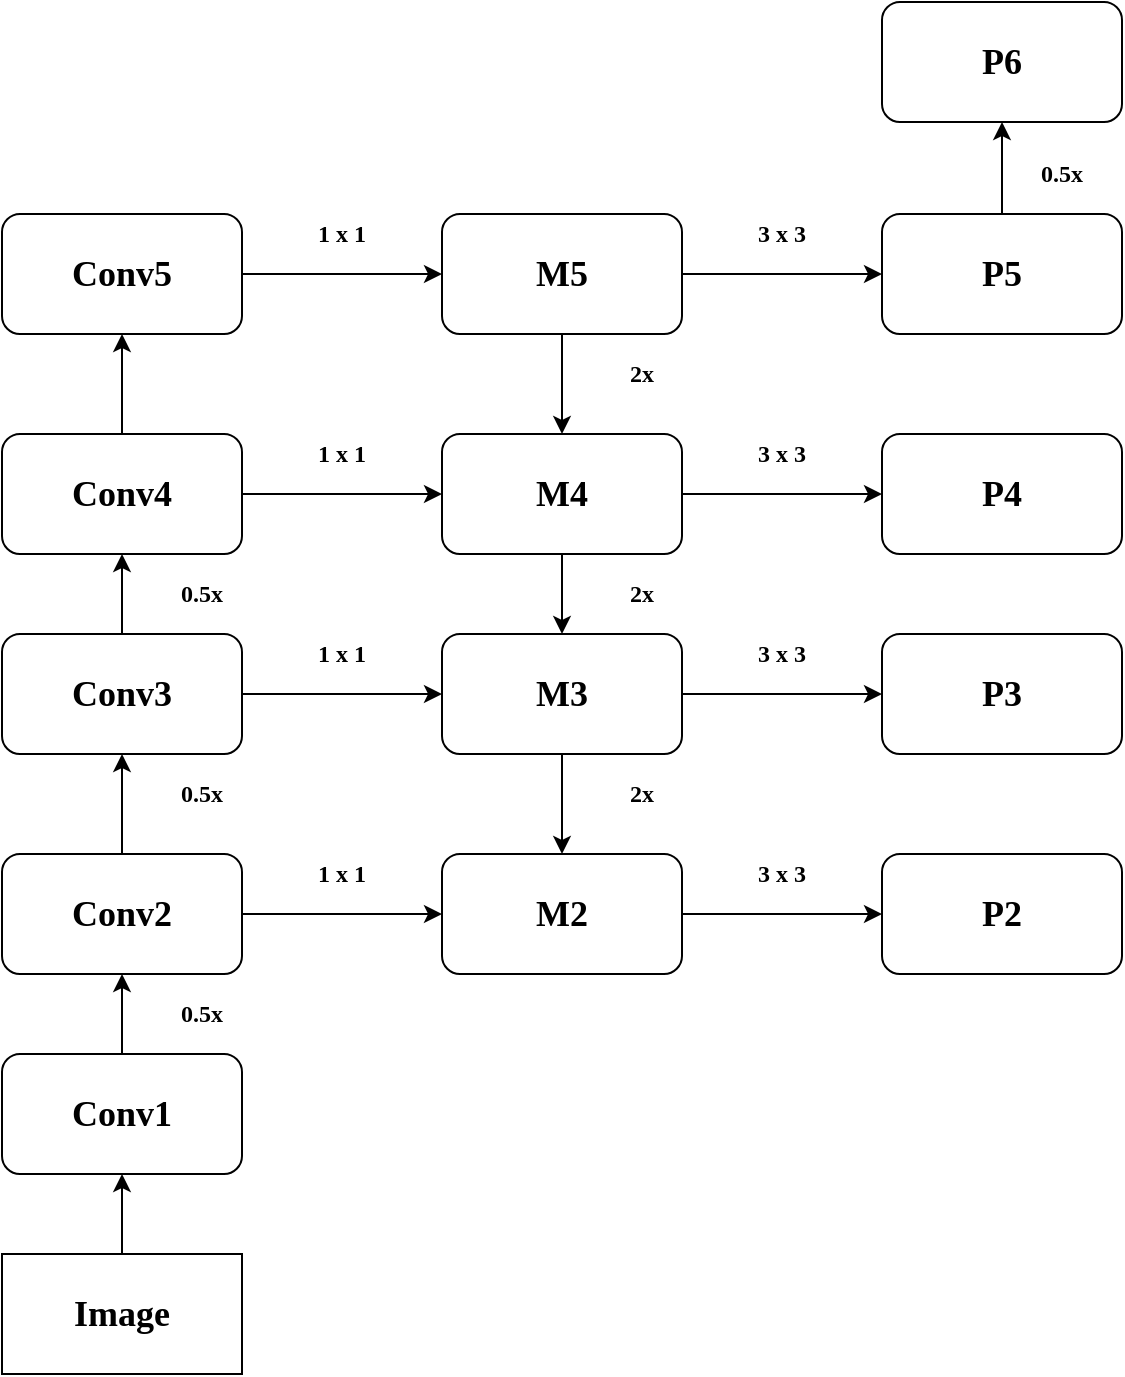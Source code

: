 <mxfile version="14.4.2" type="github"><diagram id="N99t5qi51Y7UDKqv-scR" name="Page-1"><mxGraphModel dx="1038" dy="623" grid="1" gridSize="10" guides="1" tooltips="1" connect="1" arrows="1" fold="1" page="1" pageScale="1" pageWidth="827" pageHeight="1169" math="0" shadow="0"><root><mxCell id="0"/><mxCell id="1" parent="0"/><mxCell id="VGCww8MXE74WikED9rln-1" value="&lt;h2&gt;&lt;b&gt;&lt;font face=&quot;Times New Roman&quot;&gt;Image&lt;/font&gt;&lt;/b&gt;&lt;/h2&gt;" style="rounded=0;whiteSpace=wrap;html=1;" parent="1" vertex="1"><mxGeometry x="130" y="630" width="120" height="60" as="geometry"/></mxCell><mxCell id="VGCww8MXE74WikED9rln-2" value="&lt;h2&gt;&lt;b&gt;&lt;font face=&quot;Times New Roman&quot;&gt;Conv1&lt;/font&gt;&lt;/b&gt;&lt;/h2&gt;" style="rounded=1;whiteSpace=wrap;html=1;" parent="1" vertex="1"><mxGeometry x="130" y="530" width="120" height="60" as="geometry"/></mxCell><mxCell id="VGCww8MXE74WikED9rln-3" value="" style="endArrow=classic;html=1;exitX=0.5;exitY=0;exitDx=0;exitDy=0;entryX=0.5;entryY=1;entryDx=0;entryDy=0;" parent="1" source="VGCww8MXE74WikED9rln-1" target="VGCww8MXE74WikED9rln-2" edge="1"><mxGeometry width="50" height="50" relative="1" as="geometry"><mxPoint x="380" y="570" as="sourcePoint"/><mxPoint x="430" y="520" as="targetPoint"/></mxGeometry></mxCell><mxCell id="VGCww8MXE74WikED9rln-4" value="&lt;h4&gt;&lt;font face=&quot;Times New Roman&quot;&gt;0.5x&lt;/font&gt;&lt;/h4&gt;" style="text;html=1;strokeColor=none;fillColor=none;align=center;verticalAlign=middle;whiteSpace=wrap;rounded=0;" parent="1" vertex="1"><mxGeometry x="210" y="290" width="40" height="20" as="geometry"/></mxCell><mxCell id="VGCww8MXE74WikED9rln-5" value="&lt;h2&gt;&lt;b&gt;&lt;font face=&quot;Times New Roman&quot;&gt;Conv2&lt;/font&gt;&lt;/b&gt;&lt;/h2&gt;" style="rounded=1;whiteSpace=wrap;html=1;" parent="1" vertex="1"><mxGeometry x="130" y="430" width="120" height="60" as="geometry"/></mxCell><mxCell id="VGCww8MXE74WikED9rln-6" value="&lt;h4&gt;&lt;font face=&quot;Times New Roman&quot;&gt;0.5x&lt;/font&gt;&lt;/h4&gt;" style="text;html=1;strokeColor=none;fillColor=none;align=center;verticalAlign=middle;whiteSpace=wrap;rounded=0;" parent="1" vertex="1"><mxGeometry x="210" y="500" width="40" height="20" as="geometry"/></mxCell><mxCell id="VGCww8MXE74WikED9rln-7" value="&lt;h2&gt;&lt;b&gt;&lt;font face=&quot;Times New Roman&quot;&gt;Conv3&lt;/font&gt;&lt;/b&gt;&lt;/h2&gt;" style="rounded=1;whiteSpace=wrap;html=1;" parent="1" vertex="1"><mxGeometry x="130" y="320" width="120" height="60" as="geometry"/></mxCell><mxCell id="VGCww8MXE74WikED9rln-8" value="&lt;h4&gt;&lt;font face=&quot;Times New Roman&quot;&gt;0.5x&lt;/font&gt;&lt;/h4&gt;" style="text;html=1;strokeColor=none;fillColor=none;align=center;verticalAlign=middle;whiteSpace=wrap;rounded=0;" parent="1" vertex="1"><mxGeometry x="210" y="390" width="40" height="20" as="geometry"/></mxCell><mxCell id="VGCww8MXE74WikED9rln-9" value="&lt;h2&gt;&lt;b&gt;&lt;font face=&quot;Times New Roman&quot;&gt;Conv4&lt;/font&gt;&lt;/b&gt;&lt;/h2&gt;" style="rounded=1;whiteSpace=wrap;html=1;" parent="1" vertex="1"><mxGeometry x="130" y="220" width="120" height="60" as="geometry"/></mxCell><mxCell id="VGCww8MXE74WikED9rln-11" value="" style="endArrow=classic;html=1;exitX=0.5;exitY=0;exitDx=0;exitDy=0;entryX=0.5;entryY=1;entryDx=0;entryDy=0;" parent="1" source="VGCww8MXE74WikED9rln-2" target="VGCww8MXE74WikED9rln-5" edge="1"><mxGeometry width="50" height="50" relative="1" as="geometry"><mxPoint x="390" y="450" as="sourcePoint"/><mxPoint x="440" y="400" as="targetPoint"/></mxGeometry></mxCell><mxCell id="VGCww8MXE74WikED9rln-12" value="" style="endArrow=classic;html=1;entryX=0.5;entryY=1;entryDx=0;entryDy=0;" parent="1" target="VGCww8MXE74WikED9rln-7" edge="1"><mxGeometry width="50" height="50" relative="1" as="geometry"><mxPoint x="190" y="430" as="sourcePoint"/><mxPoint x="200" y="500" as="targetPoint"/></mxGeometry></mxCell><mxCell id="VGCww8MXE74WikED9rln-13" value="" style="endArrow=classic;html=1;entryX=0.5;entryY=1;entryDx=0;entryDy=0;exitX=0.5;exitY=0;exitDx=0;exitDy=0;" parent="1" source="VGCww8MXE74WikED9rln-7" target="VGCww8MXE74WikED9rln-9" edge="1"><mxGeometry width="50" height="50" relative="1" as="geometry"><mxPoint x="200" y="440" as="sourcePoint"/><mxPoint x="200" y="390" as="targetPoint"/></mxGeometry></mxCell><mxCell id="VGCww8MXE74WikED9rln-14" value="&lt;h2&gt;&lt;b&gt;&lt;font face=&quot;Times New Roman&quot;&gt;Conv5&lt;/font&gt;&lt;/b&gt;&lt;/h2&gt;" style="rounded=1;whiteSpace=wrap;html=1;" parent="1" vertex="1"><mxGeometry x="130" y="110" width="120" height="60" as="geometry"/></mxCell><mxCell id="VGCww8MXE74WikED9rln-15" value="" style="endArrow=classic;html=1;exitX=0.5;exitY=0;exitDx=0;exitDy=0;entryX=0.5;entryY=1;entryDx=0;entryDy=0;" parent="1" source="VGCww8MXE74WikED9rln-9" target="VGCww8MXE74WikED9rln-14" edge="1"><mxGeometry width="50" height="50" relative="1" as="geometry"><mxPoint x="390" y="350" as="sourcePoint"/><mxPoint x="440" y="300" as="targetPoint"/></mxGeometry></mxCell><mxCell id="VGCww8MXE74WikED9rln-16" value="&lt;h4&gt;&lt;font face=&quot;Times New Roman&quot;&gt;2x&lt;/font&gt;&lt;/h4&gt;" style="text;html=1;strokeColor=none;fillColor=none;align=center;verticalAlign=middle;whiteSpace=wrap;rounded=0;" parent="1" vertex="1"><mxGeometry x="430" y="290" width="40" height="20" as="geometry"/></mxCell><mxCell id="VGCww8MXE74WikED9rln-17" value="&lt;h2&gt;&lt;b&gt;&lt;font face=&quot;Times New Roman&quot;&gt;M2&lt;/font&gt;&lt;/b&gt;&lt;/h2&gt;" style="rounded=1;whiteSpace=wrap;html=1;" parent="1" vertex="1"><mxGeometry x="350" y="430" width="120" height="60" as="geometry"/></mxCell><mxCell id="VGCww8MXE74WikED9rln-18" value="&lt;h2&gt;&lt;b&gt;&lt;font face=&quot;Times New Roman&quot;&gt;M3&lt;/font&gt;&lt;/b&gt;&lt;/h2&gt;" style="rounded=1;whiteSpace=wrap;html=1;" parent="1" vertex="1"><mxGeometry x="350" y="320" width="120" height="60" as="geometry"/></mxCell><mxCell id="VGCww8MXE74WikED9rln-19" value="&lt;h4&gt;&lt;font face=&quot;Times New Roman&quot;&gt;2x&lt;/font&gt;&lt;/h4&gt;" style="text;html=1;strokeColor=none;fillColor=none;align=center;verticalAlign=middle;whiteSpace=wrap;rounded=0;" parent="1" vertex="1"><mxGeometry x="430" y="390" width="40" height="20" as="geometry"/></mxCell><mxCell id="VGCww8MXE74WikED9rln-20" value="&lt;h2&gt;&lt;b&gt;&lt;font face=&quot;Times New Roman&quot;&gt;M4&lt;/font&gt;&lt;/b&gt;&lt;/h2&gt;" style="rounded=1;whiteSpace=wrap;html=1;" parent="1" vertex="1"><mxGeometry x="350" y="220" width="120" height="60" as="geometry"/></mxCell><mxCell id="VGCww8MXE74WikED9rln-21" value="" style="endArrow=classic;html=1;exitX=0.5;exitY=1;exitDx=0;exitDy=0;entryX=0.5;entryY=0;entryDx=0;entryDy=0;" parent="1" source="VGCww8MXE74WikED9rln-18" target="VGCww8MXE74WikED9rln-17" edge="1"><mxGeometry width="50" height="50" relative="1" as="geometry"><mxPoint x="410" y="430" as="sourcePoint"/><mxPoint x="380" y="400" as="targetPoint"/></mxGeometry></mxCell><mxCell id="VGCww8MXE74WikED9rln-22" value="" style="endArrow=classic;html=1;exitX=0.5;exitY=1;exitDx=0;exitDy=0;entryX=0.5;entryY=0;entryDx=0;entryDy=0;" parent="1" source="VGCww8MXE74WikED9rln-20" target="VGCww8MXE74WikED9rln-18" edge="1"><mxGeometry width="50" height="50" relative="1" as="geometry"><mxPoint x="420" y="440" as="sourcePoint"/><mxPoint x="380" y="300" as="targetPoint"/></mxGeometry></mxCell><mxCell id="VGCww8MXE74WikED9rln-25" value="" style="edgeStyle=orthogonalEdgeStyle;rounded=0;orthogonalLoop=1;jettySize=auto;html=1;" parent="1" source="VGCww8MXE74WikED9rln-23" target="VGCww8MXE74WikED9rln-20" edge="1"><mxGeometry relative="1" as="geometry"/></mxCell><mxCell id="VGCww8MXE74WikED9rln-23" value="&lt;h2&gt;&lt;b&gt;&lt;font face=&quot;Times New Roman&quot;&gt;M5&lt;/font&gt;&lt;/b&gt;&lt;/h2&gt;" style="rounded=1;whiteSpace=wrap;html=1;" parent="1" vertex="1"><mxGeometry x="350" y="110" width="120" height="60" as="geometry"/></mxCell><mxCell id="VGCww8MXE74WikED9rln-27" value="&lt;h4&gt;&lt;font face=&quot;Times New Roman&quot;&gt;2x&lt;/font&gt;&lt;/h4&gt;" style="text;html=1;strokeColor=none;fillColor=none;align=center;verticalAlign=middle;whiteSpace=wrap;rounded=0;" parent="1" vertex="1"><mxGeometry x="430" y="180" width="40" height="20" as="geometry"/></mxCell><mxCell id="VGCww8MXE74WikED9rln-28" value="" style="endArrow=classic;html=1;exitX=1;exitY=0.5;exitDx=0;exitDy=0;entryX=0;entryY=0.5;entryDx=0;entryDy=0;" parent="1" source="VGCww8MXE74WikED9rln-14" target="VGCww8MXE74WikED9rln-23" edge="1"><mxGeometry width="50" height="50" relative="1" as="geometry"><mxPoint x="390" y="350" as="sourcePoint"/><mxPoint x="440" y="300" as="targetPoint"/></mxGeometry></mxCell><mxCell id="VGCww8MXE74WikED9rln-30" value="&lt;h4&gt;&lt;font face=&quot;Times New Roman&quot;&gt;1 x 1&lt;/font&gt;&lt;/h4&gt;" style="text;html=1;strokeColor=none;fillColor=none;align=center;verticalAlign=middle;whiteSpace=wrap;rounded=0;" parent="1" vertex="1"><mxGeometry x="280" y="110" width="40" height="20" as="geometry"/></mxCell><mxCell id="VGCww8MXE74WikED9rln-31" value="" style="endArrow=classic;html=1;exitX=1;exitY=0.5;exitDx=0;exitDy=0;entryX=0;entryY=0.5;entryDx=0;entryDy=0;" parent="1" edge="1"><mxGeometry width="50" height="50" relative="1" as="geometry"><mxPoint x="250" y="250" as="sourcePoint"/><mxPoint x="350" y="250" as="targetPoint"/></mxGeometry></mxCell><mxCell id="VGCww8MXE74WikED9rln-32" value="&lt;h4&gt;&lt;font face=&quot;Times New Roman&quot;&gt;1 x 1&lt;/font&gt;&lt;/h4&gt;" style="text;html=1;strokeColor=none;fillColor=none;align=center;verticalAlign=middle;whiteSpace=wrap;rounded=0;" parent="1" vertex="1"><mxGeometry x="280" y="220" width="40" height="20" as="geometry"/></mxCell><mxCell id="VGCww8MXE74WikED9rln-33" value="" style="endArrow=classic;html=1;exitX=1;exitY=0.5;exitDx=0;exitDy=0;entryX=0;entryY=0.5;entryDx=0;entryDy=0;" parent="1" edge="1"><mxGeometry width="50" height="50" relative="1" as="geometry"><mxPoint x="250" y="350" as="sourcePoint"/><mxPoint x="350" y="350" as="targetPoint"/></mxGeometry></mxCell><mxCell id="VGCww8MXE74WikED9rln-34" value="&lt;h4&gt;&lt;font face=&quot;Times New Roman&quot;&gt;1 x 1&lt;/font&gt;&lt;/h4&gt;" style="text;html=1;strokeColor=none;fillColor=none;align=center;verticalAlign=middle;whiteSpace=wrap;rounded=0;" parent="1" vertex="1"><mxGeometry x="280" y="320" width="40" height="20" as="geometry"/></mxCell><mxCell id="VGCww8MXE74WikED9rln-35" value="" style="endArrow=classic;html=1;exitX=1;exitY=0.5;exitDx=0;exitDy=0;entryX=0;entryY=0.5;entryDx=0;entryDy=0;" parent="1" edge="1"><mxGeometry width="50" height="50" relative="1" as="geometry"><mxPoint x="250" y="460" as="sourcePoint"/><mxPoint x="350" y="460" as="targetPoint"/></mxGeometry></mxCell><mxCell id="VGCww8MXE74WikED9rln-36" value="&lt;h4&gt;&lt;font face=&quot;Times New Roman&quot;&gt;1 x 1&lt;/font&gt;&lt;/h4&gt;" style="text;html=1;strokeColor=none;fillColor=none;align=center;verticalAlign=middle;whiteSpace=wrap;rounded=0;" parent="1" vertex="1"><mxGeometry x="280" y="430" width="40" height="20" as="geometry"/></mxCell><mxCell id="VGCww8MXE74WikED9rln-38" value="&lt;h2&gt;&lt;b&gt;&lt;font face=&quot;Times New Roman&quot;&gt;P2&lt;/font&gt;&lt;/b&gt;&lt;/h2&gt;" style="rounded=1;whiteSpace=wrap;html=1;" parent="1" vertex="1"><mxGeometry x="570" y="430" width="120" height="60" as="geometry"/></mxCell><mxCell id="VGCww8MXE74WikED9rln-39" value="&lt;h2&gt;&lt;b&gt;&lt;font face=&quot;Times New Roman&quot;&gt;P3&lt;/font&gt;&lt;/b&gt;&lt;/h2&gt;" style="rounded=1;whiteSpace=wrap;html=1;" parent="1" vertex="1"><mxGeometry x="570" y="320" width="120" height="60" as="geometry"/></mxCell><mxCell id="VGCww8MXE74WikED9rln-41" value="&lt;h2&gt;&lt;b&gt;&lt;font face=&quot;Times New Roman&quot;&gt;P4&lt;/font&gt;&lt;/b&gt;&lt;/h2&gt;" style="rounded=1;whiteSpace=wrap;html=1;" parent="1" vertex="1"><mxGeometry x="570" y="220" width="120" height="60" as="geometry"/></mxCell><mxCell id="VGCww8MXE74WikED9rln-45" value="&lt;h2&gt;&lt;b&gt;&lt;font face=&quot;Times New Roman&quot;&gt;P5&lt;/font&gt;&lt;/b&gt;&lt;/h2&gt;" style="rounded=1;whiteSpace=wrap;html=1;" parent="1" vertex="1"><mxGeometry x="570" y="110" width="120" height="60" as="geometry"/></mxCell><mxCell id="VGCww8MXE74WikED9rln-46" value="&lt;h4&gt;&lt;font face=&quot;Times New Roman&quot;&gt;0.5x&lt;/font&gt;&lt;/h4&gt;" style="text;html=1;strokeColor=none;fillColor=none;align=center;verticalAlign=middle;whiteSpace=wrap;rounded=0;" parent="1" vertex="1"><mxGeometry x="640" y="80" width="40" height="20" as="geometry"/></mxCell><mxCell id="VGCww8MXE74WikED9rln-47" value="" style="endArrow=classic;html=1;exitX=1;exitY=0.5;exitDx=0;exitDy=0;entryX=0;entryY=0.5;entryDx=0;entryDy=0;" parent="1" target="VGCww8MXE74WikED9rln-45" edge="1"><mxGeometry width="50" height="50" relative="1" as="geometry"><mxPoint x="470" y="140" as="sourcePoint"/><mxPoint x="660" y="300" as="targetPoint"/></mxGeometry></mxCell><mxCell id="VGCww8MXE74WikED9rln-49" value="&lt;h4&gt;&lt;font face=&quot;Times New Roman&quot;&gt;3 x 3&lt;/font&gt;&lt;/h4&gt;" style="text;html=1;strokeColor=none;fillColor=none;align=center;verticalAlign=middle;whiteSpace=wrap;rounded=0;" parent="1" vertex="1"><mxGeometry x="500" y="110" width="40" height="20" as="geometry"/></mxCell><mxCell id="VGCww8MXE74WikED9rln-50" value="" style="endArrow=classic;html=1;exitX=1;exitY=0.5;exitDx=0;exitDy=0;entryX=0;entryY=0.5;entryDx=0;entryDy=0;" parent="1" edge="1"><mxGeometry width="50" height="50" relative="1" as="geometry"><mxPoint x="470" y="250" as="sourcePoint"/><mxPoint x="570" y="250" as="targetPoint"/></mxGeometry></mxCell><mxCell id="VGCww8MXE74WikED9rln-51" value="&lt;h4&gt;&lt;font face=&quot;Times New Roman&quot;&gt;3 x 3&lt;/font&gt;&lt;/h4&gt;" style="text;html=1;strokeColor=none;fillColor=none;align=center;verticalAlign=middle;whiteSpace=wrap;rounded=0;" parent="1" vertex="1"><mxGeometry x="500" y="220" width="40" height="20" as="geometry"/></mxCell><mxCell id="VGCww8MXE74WikED9rln-52" value="" style="endArrow=classic;html=1;exitX=1;exitY=0.5;exitDx=0;exitDy=0;entryX=0;entryY=0.5;entryDx=0;entryDy=0;" parent="1" edge="1"><mxGeometry width="50" height="50" relative="1" as="geometry"><mxPoint x="470" y="350" as="sourcePoint"/><mxPoint x="570" y="350" as="targetPoint"/></mxGeometry></mxCell><mxCell id="VGCww8MXE74WikED9rln-53" value="&lt;h4&gt;&lt;font face=&quot;Times New Roman&quot;&gt;3 x 3&lt;/font&gt;&lt;/h4&gt;" style="text;html=1;strokeColor=none;fillColor=none;align=center;verticalAlign=middle;whiteSpace=wrap;rounded=0;" parent="1" vertex="1"><mxGeometry x="500" y="320" width="40" height="20" as="geometry"/></mxCell><mxCell id="VGCww8MXE74WikED9rln-54" value="" style="endArrow=classic;html=1;exitX=1;exitY=0.5;exitDx=0;exitDy=0;entryX=0;entryY=0.5;entryDx=0;entryDy=0;" parent="1" edge="1"><mxGeometry width="50" height="50" relative="1" as="geometry"><mxPoint x="470" y="460" as="sourcePoint"/><mxPoint x="570" y="460" as="targetPoint"/></mxGeometry></mxCell><mxCell id="VGCww8MXE74WikED9rln-55" value="&lt;h4&gt;&lt;font face=&quot;Times New Roman&quot;&gt;3 x 3&lt;/font&gt;&lt;/h4&gt;" style="text;html=1;strokeColor=none;fillColor=none;align=center;verticalAlign=middle;whiteSpace=wrap;rounded=0;" parent="1" vertex="1"><mxGeometry x="500" y="430" width="40" height="20" as="geometry"/></mxCell><mxCell id="VGCww8MXE74WikED9rln-57" value="&lt;h2&gt;&lt;b&gt;&lt;font face=&quot;Times New Roman&quot;&gt;P6&lt;/font&gt;&lt;/b&gt;&lt;/h2&gt;" style="rounded=1;whiteSpace=wrap;html=1;" parent="1" vertex="1"><mxGeometry x="570" y="4" width="120" height="60" as="geometry"/></mxCell><mxCell id="VGCww8MXE74WikED9rln-58" value="" style="endArrow=classic;html=1;entryX=0.5;entryY=1;entryDx=0;entryDy=0;exitX=0.5;exitY=0;exitDx=0;exitDy=0;" parent="1" source="VGCww8MXE74WikED9rln-45" target="VGCww8MXE74WikED9rln-57" edge="1"><mxGeometry width="50" height="50" relative="1" as="geometry"><mxPoint x="490" y="100" as="sourcePoint"/><mxPoint x="540" y="50" as="targetPoint"/></mxGeometry></mxCell></root></mxGraphModel></diagram></mxfile>